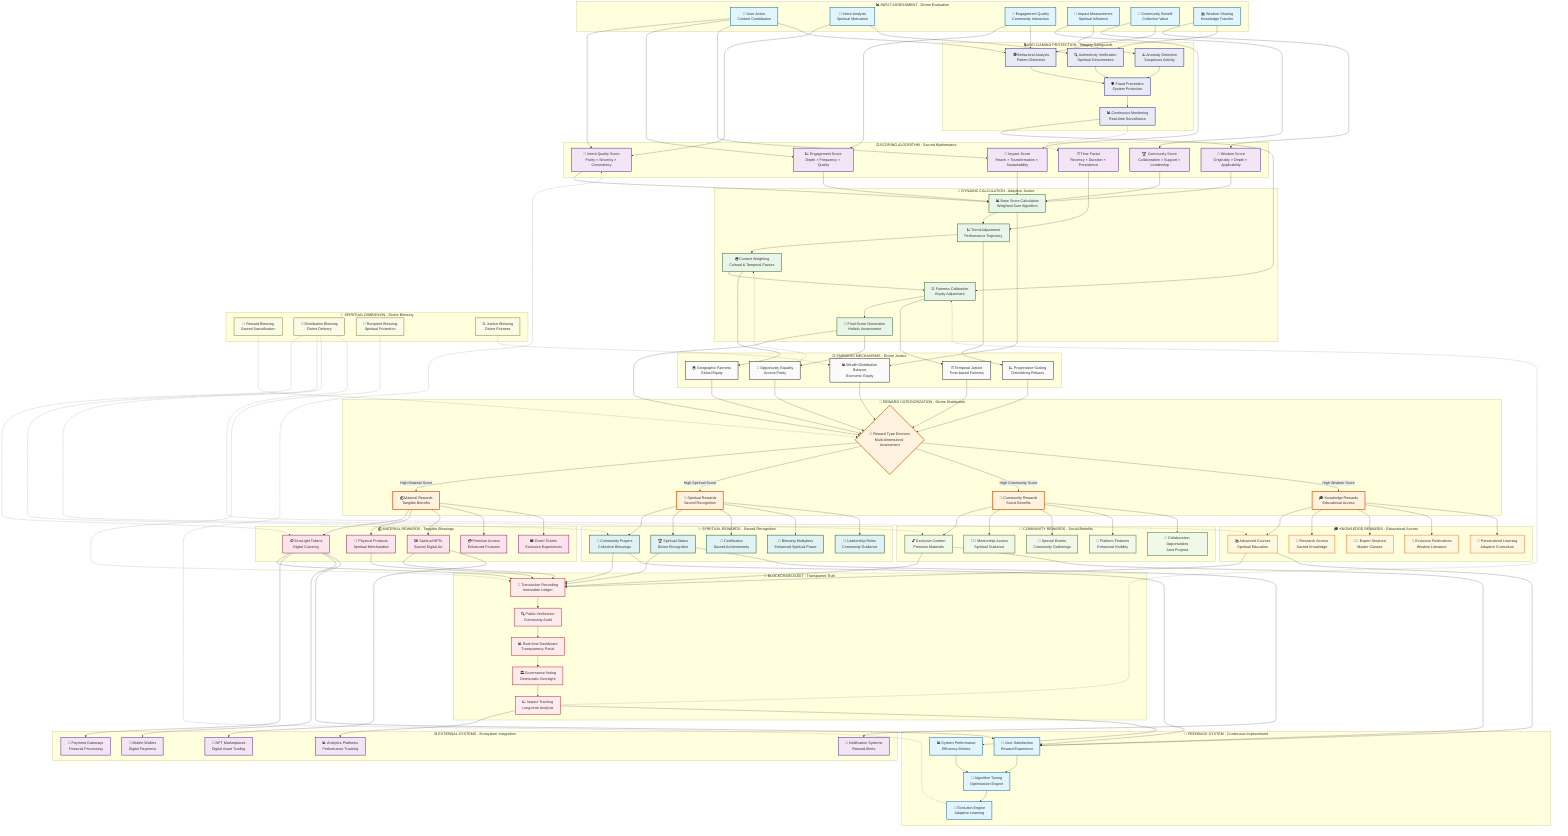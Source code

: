 graph TD
    %% Reward Logic Flow Diagram
    %% "In The Name of GOD" - Justice-Based Spiritual Reward System
    
    subgraph "📊 INPUT ASSESSMENT - Divine Evaluation"
        A1[👤 User Action<br/>Content Contribution]
        A2[🎯 Intent Analysis<br/>Spiritual Motivation]
        A3[💫 Engagement Quality<br/>Community Interaction]
        A4[🌟 Impact Measurement<br/>Spiritual Influence]
        A5[🤝 Community Benefit<br/>Collective Value]
        A6[📚 Wisdom Sharing<br/>Knowledge Transfer]
    end
    
    subgraph "⚖️ SCORING ALGORITHM - Sacred Mathematics"
        B1[🧮 Intent Quality Score<br/>Purity × Sincerity × Consistency]
        B2[📈 Engagement Score<br/>Depth × Frequency × Quality]
        B3[🌊 Impact Score<br/>Reach × Transformation × Sustainability]
        B4[🏆 Community Score<br/>Collaboration × Support × Leadership]
        B5[💎 Wisdom Score<br/>Originality × Depth × Applicability]
        B6[⏰ Time Factor<br/>Recency × Duration × Persistence]
    end
    
    subgraph "🔄 DYNAMIC CALCULATION - Adaptive Justice"
        C1[📊 Base Score Calculation<br/>Weighted Sum Algorithm]
        C2[📈 Trend Adjustment<br/>Performance Trajectory]
        C3[🌍 Context Weighting<br/>Cultural & Temporal Factors]
        C4[⚖️ Fairness Calibration<br/>Equity Adjustment]
        C5[🎯 Final Score Generation<br/>Holistic Assessment]
    end
    
    subgraph "🏅 REWARD CATEGORIZATION - Divine Distribution"
        D1{🎁 Reward Type Decision<br/>Multi-dimensional Assessment}
        D2[💰 Material Rewards<br/>Tangible Benefits]
        D3[✨ Spiritual Rewards<br/>Sacred Recognition]
        D4[👥 Community Rewards<br/>Social Benefits]
        D5[🎓 Knowledge Rewards<br/>Educational Access]
    end
    
    subgraph "💰 MATERIAL REWARDS - Tangible Blessings"
        E1[🪙 ZeroLight Tokens<br/>Digital Currency]
        E2[🎁 Physical Products<br/>Spiritual Merchandise]
        E3[🖼️ Spiritual NFTs<br/>Sacred Digital Art]
        E4[💳 Premium Access<br/>Enhanced Features]
        E5[🎟️ Event Tickets<br/>Exclusive Experiences]
    end
    
    subgraph "✨ SPIRITUAL REWARDS - Sacred Recognition"
        F1[🙏 Community Prayers<br/>Collective Blessings]
        F2[🏆 Spiritual Status<br/>Divine Recognition]
        F3[📜 Certificates<br/>Sacred Achievements]
        F4[🌟 Blessing Multipliers<br/>Enhanced Spiritual Power]
        F5[👑 Leadership Roles<br/>Community Guidance]
    end
    
    subgraph "👥 COMMUNITY REWARDS - Social Benefits"
        G1[🔓 Exclusive Content<br/>Premium Materials]
        G2[👨‍🏫 Mentorship Access<br/>Spiritual Guidance]
        G3[🎪 Special Events<br/>Community Gatherings]
        G4[📢 Platform Features<br/>Enhanced Visibility]
        G5[🤝 Collaboration Opportunities<br/>Joint Projects]
    end
    
    subgraph "🎓 KNOWLEDGE REWARDS - Educational Access"
        H1[📚 Advanced Courses<br/>Spiritual Education]
        H2[🔬 Research Access<br/>Sacred Knowledge]
        H3[👨‍🏫 Expert Sessions<br/>Master Classes]
        H4[📖 Exclusive Publications<br/>Wisdom Literature]
        H5[🎯 Personalized Learning<br/>Adaptive Curriculum]
    end
    
    subgraph "🔒 ANTI-GAMING PROTECTION - Integrity Safeguards"
        I1[🕵️ Behavioral Analysis<br/>Pattern Detection]
        I2[🔍 Authenticity Verification<br/>Spiritual Genuineness]
        I3[⚠️ Anomaly Detection<br/>Suspicious Activity]
        I4[🛡️ Fraud Prevention<br/>System Protection]
        I5[📊 Continuous Monitoring<br/>Real-time Surveillance]
    end
    
    subgraph "⚖️ FAIRNESS MECHANISMS - Divine Justice"
        J1[📊 Wealth Distribution Balance<br/>Economic Equity]
        J2[📈 Progressive Scaling<br/>Diminishing Returns]
        J3[🌍 Geographic Fairness<br/>Global Equity]
        J4[⏰ Temporal Justice<br/>Time-based Fairness]
        J5[🎯 Opportunity Equality<br/>Access Parity]
    end
    
    subgraph "🔗 BLOCKCHAIN AUDIT - Transparent Truth"
        K1[📝 Transaction Recording<br/>Immutable Ledger]
        K2[🔍 Public Verification<br/>Community Audit]
        K3[📊 Real-time Dashboard<br/>Transparency Portal]
        K4[🏛️ Governance Voting<br/>Democratic Oversight]
        K5[📈 Impact Tracking<br/>Long-term Analysis]
    end
    
    %% Main Flow Connections
    A1 --> B1
    A2 --> B1
    A1 --> B2
    A3 --> B2
    A1 --> B3
    A4 --> B3
    A5 --> B4
    A6 --> B5
    
    B1 --> C1
    B2 --> C1
    B3 --> C1
    B4 --> C1
    B5 --> C1
    B6 --> C2
    
    C1 --> C2
    C2 --> C3
    C3 --> C4
    C4 --> C5
    C5 --> D1
    
    %% Reward Distribution Logic
    D1 -->|High Material Score| D2
    D1 -->|High Spiritual Score| D3
    D1 -->|High Community Score| D4
    D1 -->|High Wisdom Score| D5
    
    D2 --> E1
    D2 --> E2
    D2 --> E3
    D2 --> E4
    D2 --> E5
    
    D3 --> F1
    D3 --> F2
    D3 --> F3
    D3 --> F4
    D3 --> F5
    
    D4 --> G1
    D4 --> G2
    D4 --> G3
    D4 --> G4
    D4 --> G5
    
    D5 --> H1
    D5 --> H2
    D5 --> H3
    D5 --> H4
    D5 --> H5
    
    %% Anti-Gaming Integration
    A1 --> I1
    A2 --> I2
    A3 --> I1
    A4 --> I3
    A5 --> I1
    A6 --> I2
    
    I1 --> I4
    I2 --> I4
    I3 --> I4
    I4 --> I5
    I5 --> C4
    
    %% Fairness Mechanisms Integration
    C1 --> J1
    C2 --> J2
    C3 --> J3
    C4 --> J4
    C5 --> J5
    
    J1 --> D1
    J2 --> D1
    J3 --> D1
    J4 --> D1
    J5 --> D1
    
    %% Blockchain Audit Integration
    E1 --> K1
    E2 --> K1
    E3 --> K1
    F1 --> K1
    F2 --> K1
    G1 --> K1
    H1 --> K1
    
    K1 --> K2
    K2 --> K3
    K3 --> K4
    K4 --> K5
    
    %% Feedback Loops
    K5 -.-> C4
    I5 -.-> B6
    J5 -.-> C3
    
    %% External Integrations
    subgraph "🌐 EXTERNAL SYSTEMS - Ecosystem Integration"
        L1[🏦 Payment Gateways<br/>Financial Processing]
        L2[📱 Mobile Wallets<br/>Digital Payments]
        L3[🎨 NFT Marketplaces<br/>Digital Asset Trading]
        L4[📧 Notification Systems<br/>Reward Alerts]
        L5[📊 Analytics Platforms<br/>Performance Tracking]
    end
    
    E1 --> L1
    E1 --> L2
    E3 --> L3
    F2 --> L4
    K5 --> L5
    
    %% Spiritual Blessing Integration
    subgraph "✨ SPIRITUAL DIMENSION - Divine Blessing"
        M1[🙏 Reward Blessing<br/>Sacred Sanctification]
        M2[💫 Distribution Blessing<br/>Divine Delivery]
        M3[🌟 Recipient Blessing<br/>Spiritual Protection]
        M4[⚖️ Justice Blessing<br/>Divine Fairness]
    end
    
    M1 -.-> D1
    M2 -.-> E1
    M2 -.-> F1
    M2 -.-> G1
    M2 -.-> H1
    M3 -.-> K1
    M4 -.-> J1
    
    %% User Feedback Integration
    subgraph "💬 FEEDBACK SYSTEM - Continuous Improvement"
        N1[👤 User Satisfaction<br/>Reward Experience]
        N2[📊 System Performance<br/>Efficiency Metrics]
        N3[🔧 Algorithm Tuning<br/>Optimization Engine]
        N4[🌱 Evolution Engine<br/>Adaptive Learning]
    end
    
    E1 --> N1
    F1 --> N1
    G1 --> N1
    H1 --> N1
    
    K5 --> N2
    N1 --> N3
    N2 --> N3
    N3 --> N4
    N4 -.-> B1
    
    %% Styling
    classDef inputLayer fill:#e1f5fe,stroke:#01579b,stroke-width:2px
    classDef scoringLayer fill:#f3e5f5,stroke:#4a148c,stroke-width:2px
    classDef calculationLayer fill:#e8f5e8,stroke:#1b5e20,stroke-width:2px
    classDef decisionLayer fill:#fff3e0,stroke:#e65100,stroke-width:3px
    classDef materialLayer fill:#fce4ec,stroke:#880e4f,stroke-width:2px
    classDef spiritualLayer fill:#e0f2f1,stroke:#004d40,stroke-width:2px
    classDef communityLayer fill:#f1f8e9,stroke:#33691e,stroke-width:2px
    classDef knowledgeLayer fill:#fff8e1,stroke:#ff6f00,stroke-width:2px
    classDef protectionLayer fill:#e8eaf6,stroke:#1a237e,stroke-width:2px
    classDef fairnessLayer fill:#fafafa,stroke:#212121,stroke-width:2px
    classDef blockchainLayer fill:#ffebee,stroke:#b71c1c,stroke-width:2px
    classDef externalLayer fill:#f3e5f5,stroke:#4a148c,stroke-width:2px
    classDef blessingLayer fill:#f9fbe7,stroke:#827717,stroke-width:2px
    classDef feedbackLayer fill:#e1f5fe,stroke:#01579b,stroke-width:2px
    
    class A1,A2,A3,A4,A5,A6 inputLayer
    class B1,B2,B3,B4,B5,B6 scoringLayer
    class C1,C2,C3,C4,C5 calculationLayer
    class D1,D2,D3,D4,D5 decisionLayer
    class E1,E2,E3,E4,E5 materialLayer
    class F1,F2,F3,F4,F5 spiritualLayer
    class G1,G2,G3,G4,G5 communityLayer
    class H1,H2,H3,H4,H5 knowledgeLayer
    class I1,I2,I3,I4,I5 protectionLayer
    class J1,J2,J3,J4,J5 fairnessLayer
    class K1,K2,K3,K4,K5 blockchainLayer
    class L1,L2,L3,L4,L5 externalLayer
    class M1,M2,M3,M4 blessingLayer
    class N1,N2,N3,N4 feedbackLayer
